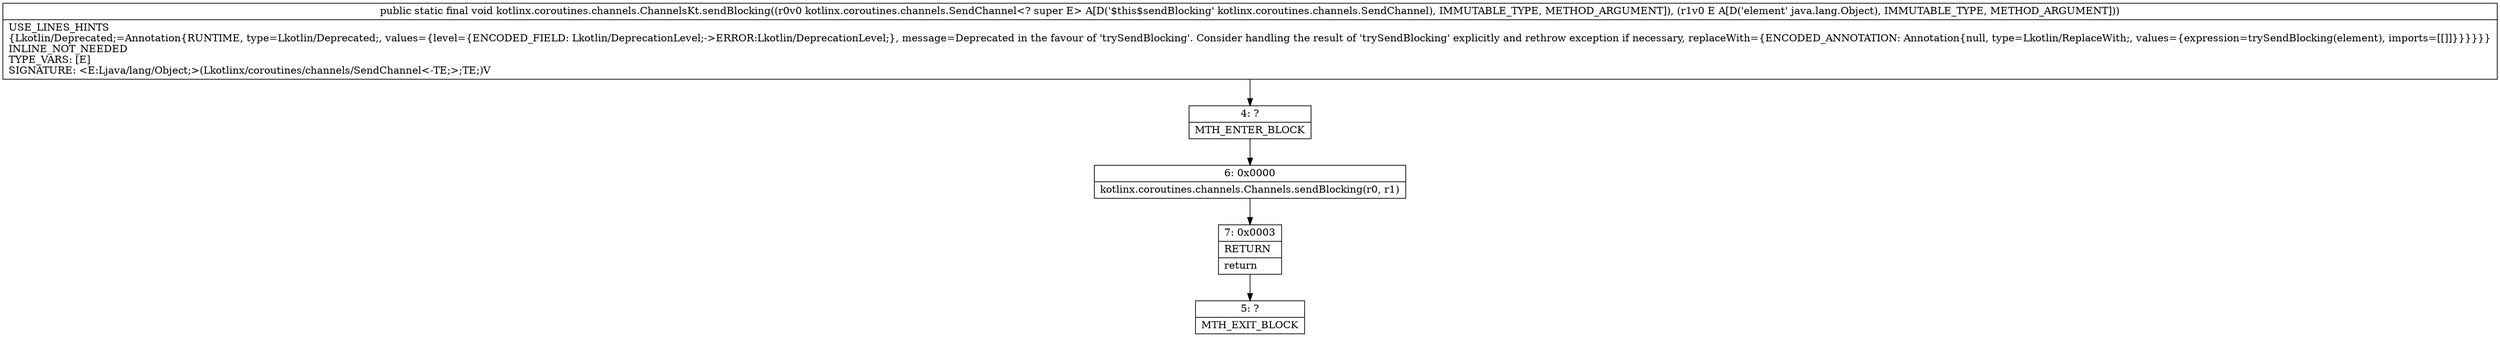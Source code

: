 digraph "CFG forkotlinx.coroutines.channels.ChannelsKt.sendBlocking(Lkotlinx\/coroutines\/channels\/SendChannel;Ljava\/lang\/Object;)V" {
Node_4 [shape=record,label="{4\:\ ?|MTH_ENTER_BLOCK\l}"];
Node_6 [shape=record,label="{6\:\ 0x0000|kotlinx.coroutines.channels.Channels.sendBlocking(r0, r1)\l}"];
Node_7 [shape=record,label="{7\:\ 0x0003|RETURN\l|return\l}"];
Node_5 [shape=record,label="{5\:\ ?|MTH_EXIT_BLOCK\l}"];
MethodNode[shape=record,label="{public static final void kotlinx.coroutines.channels.ChannelsKt.sendBlocking((r0v0 kotlinx.coroutines.channels.SendChannel\<? super E\> A[D('$this$sendBlocking' kotlinx.coroutines.channels.SendChannel), IMMUTABLE_TYPE, METHOD_ARGUMENT]), (r1v0 E A[D('element' java.lang.Object), IMMUTABLE_TYPE, METHOD_ARGUMENT]))  | USE_LINES_HINTS\l\{Lkotlin\/Deprecated;=Annotation\{RUNTIME, type=Lkotlin\/Deprecated;, values=\{level=\{ENCODED_FIELD: Lkotlin\/DeprecationLevel;\-\>ERROR:Lkotlin\/DeprecationLevel;\}, message=Deprecated in the favour of 'trySendBlocking'. Consider handling the result of 'trySendBlocking' explicitly and rethrow exception if necessary, replaceWith=\{ENCODED_ANNOTATION: Annotation\{null, type=Lkotlin\/ReplaceWith;, values=\{expression=trySendBlocking(element), imports=[[]]\}\}\}\}\}\}\lINLINE_NOT_NEEDED\lTYPE_VARS: [E]\lSIGNATURE: \<E:Ljava\/lang\/Object;\>(Lkotlinx\/coroutines\/channels\/SendChannel\<\-TE;\>;TE;)V\l}"];
MethodNode -> Node_4;Node_4 -> Node_6;
Node_6 -> Node_7;
Node_7 -> Node_5;
}

